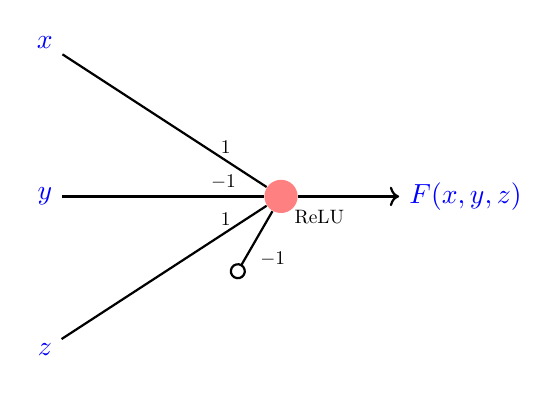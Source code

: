 % Figure after Kjell Magne Fauske
% http://www.texample.net/tikz/examples/neural-network/
\begin{tikzpicture}[scale=1.5]
   \def\layersep{2cm}
    \tikzstyle{every pin edge}=[thick]
    \tikzstyle{neuron}=[circle,fill=black!25,minimum size=12pt,inner sep=0pt]
    \tikzstyle{entree}=[];
    \tikzstyle{input neuron}=[neuron, fill=green!50];
    \tikzstyle{output neuron}=[neuron, fill=red!50];
    \tikzstyle{hidden neuron}=[neuron, fill=blue!50];
    \tikzstyle{annot} = [text width=4em, text centered]

% Entree
\node[entree,blue] (E-1) at (-\layersep,1.3) {$x$};
\node[entree,blue] (E-2) at (-\layersep,0) {$y$};
\node[entree,blue] (E-3) at (-\layersep,-1.3) {$z$};
% Neurone
\node[output neuron] (O) at (0,0 cm) {};
\node[below right=0.8ex,scale=0.7] at (O) {ReLU};

% Poids et fleches
 \path[thick] (E-1) edge node[pos=0.8,above,scale=0.7]{$1$}(O);
 \path[thick] (E-2) edge node[pos=0.8,above,scale=0.7]{$-1$}(O);
 \path[thick] (E-3) edge node[pos=0.8,above,scale=0.7]{$1$}(O);
 \draw[-o,thick] (O) to node[midway,below right,scale=0.7]{$-1$} ++ (-120:0.8) ;

% Sortie
 \draw[->,thick] (O)-- ++(1,0) node[right,blue]{$F(x,y,z)$};

\end{tikzpicture}  